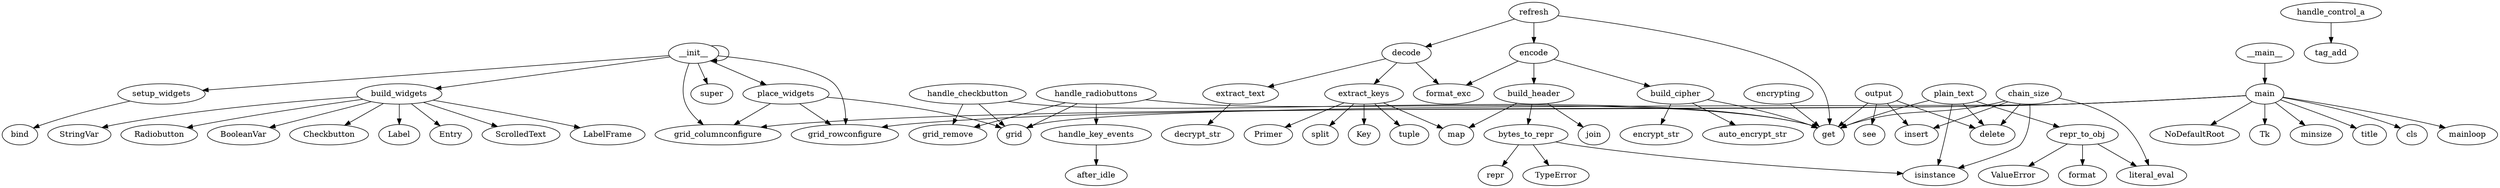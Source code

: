 digraph  {
__init__;
super;
build_widgets;
place_widgets;
setup_widgets;
grid_rowconfigure;
grid_columnconfigure;
LabelFrame;
StringVar;
Radiobutton;
BooleanVar;
Checkbutton;
Label;
Entry;
ScrolledText;
grid;
bind;
handle_radiobuttons;
get;
grid_remove;
handle_key_events;
handle_checkbutton;
after_idle;
handle_control_a;
tag_add;
refresh;
encode;
decode;
output;
delete;
insert;
see;
chain_size;
literal_eval;
isinstance;
plain_text;
repr_to_obj;
build_cipher;
format_exc;
build_header;
encrypt_str;
auto_encrypt_str;
join;
map;
bytes_to_repr;
extract_keys;
extract_text;
split;
Key;
tuple;
Primer;
decrypt_str;
encrypting;
TypeError;
repr;
format;
ValueError;
main;
NoDefaultRoot;
Tk;
minsize;
title;
cls;
mainloop;
__main__;
__init__ -> __init__;
__init__ -> super;
__init__ -> build_widgets;
__init__ -> place_widgets;
__init__ -> setup_widgets;
__init__ -> grid_rowconfigure;
__init__ -> grid_columnconfigure;
build_widgets -> LabelFrame;
build_widgets -> StringVar;
build_widgets -> Radiobutton;
build_widgets -> BooleanVar;
build_widgets -> Checkbutton;
build_widgets -> Label;
build_widgets -> Entry;
build_widgets -> ScrolledText;
place_widgets -> grid;
place_widgets -> grid_columnconfigure;
place_widgets -> grid_rowconfigure;
setup_widgets -> bind;
handle_radiobuttons -> grid;
handle_radiobuttons -> get;
handle_radiobuttons -> grid_remove;
handle_radiobuttons -> handle_key_events;
handle_key_events -> after_idle;
handle_checkbutton -> get;
handle_checkbutton -> grid_remove;
handle_checkbutton -> grid;
handle_control_a -> tag_add;
refresh -> get;
refresh -> encode;
refresh -> decode;
encode -> build_cipher;
encode -> format_exc;
encode -> build_header;
decode -> extract_keys;
decode -> extract_text;
decode -> format_exc;
output -> delete;
output -> insert;
output -> get;
output -> see;
chain_size -> literal_eval;
chain_size -> get;
chain_size -> isinstance;
chain_size -> delete;
chain_size -> insert;
plain_text -> repr_to_obj;
plain_text -> get;
plain_text -> isinstance;
plain_text -> delete;
repr_to_obj -> literal_eval;
repr_to_obj -> format;
repr_to_obj -> ValueError;
build_cipher -> get;
build_cipher -> encrypt_str;
build_cipher -> auto_encrypt_str;
build_header -> join;
build_header -> map;
build_header -> bytes_to_repr;
bytes_to_repr -> isinstance;
bytes_to_repr -> TypeError;
bytes_to_repr -> repr;
extract_keys -> split;
extract_keys -> map;
extract_keys -> Key;
extract_keys -> tuple;
extract_keys -> Primer;
extract_text -> decrypt_str;
encrypting -> get;
main -> NoDefaultRoot;
main -> Tk;
main -> minsize;
main -> title;
main -> cls;
main -> grid;
main -> grid_rowconfigure;
main -> grid_columnconfigure;
main -> mainloop;
__main__ -> main;
}
